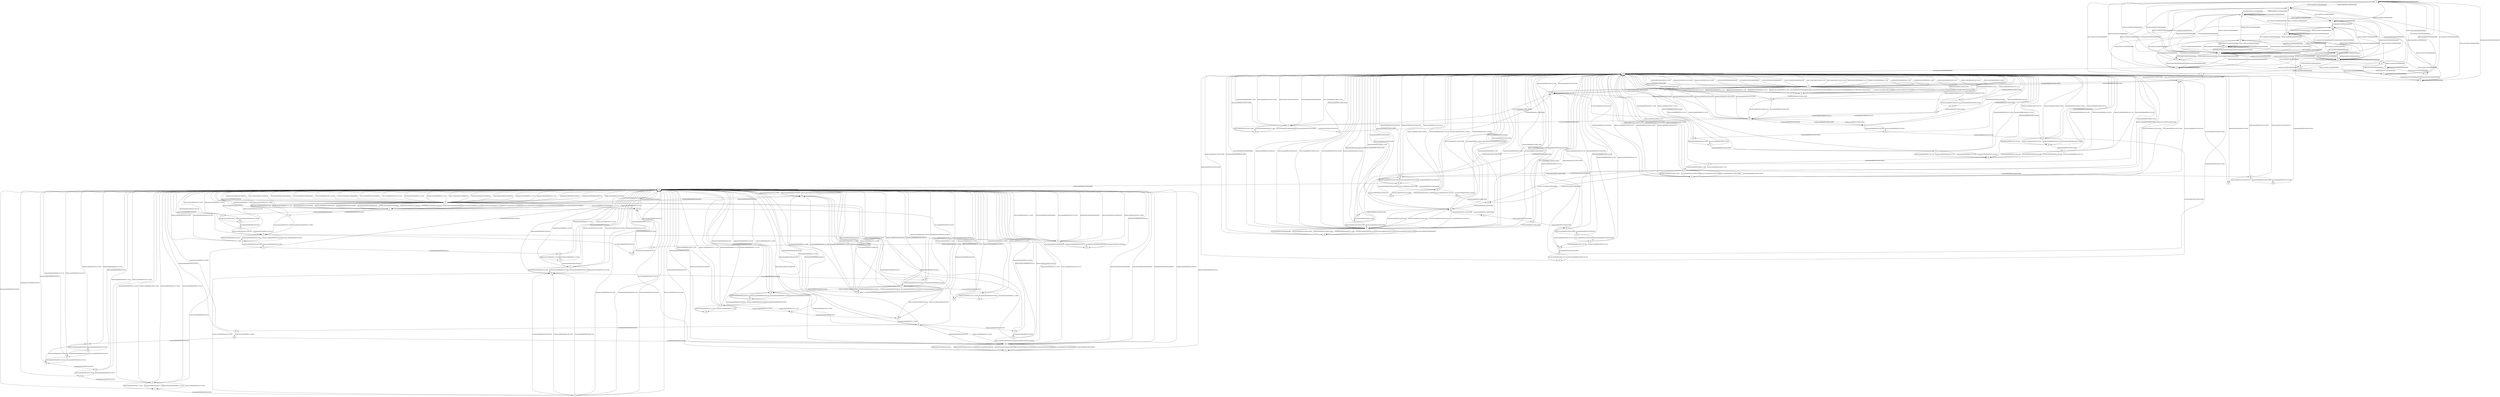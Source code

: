 
digraph fsm_graph {
	s0 -> s0  [label = "bx1x00xxx/b1000010000000000000"];
	s0 -> s0  [label = "b00xx0xxx/b1000010000000000000"];
	s0 -> s1  [label = "bx0xx1xxx/b1000110000000000000"];
	s0 -> s1  [label = "bx1x01xxx/b1000110000000000000"];
	s0 -> s2  [label = "b01x10xxx/b1010010000000000000"];
	s0 -> s5  [label = "b11x10xxx/b1110010000000000000"];
	s0 -> s3  [label = "bx1x11xxx/b1010110000000000000"];
	s0 -> s4  [label = "b10xx0xxx/b1100010000000000000"];
	s1 -> s6  [label = "bx0xxxxxx/b0001010000000000000"];
	s1 -> s6  [label = "bx1x0xxxx/b0001010000000000000"];
	s1 -> s7  [label = "bx1x1xxxx/b0011010000000000000"];
	s2 -> s2  [label = "b0xxx0xxx/b0010010000000000000"];
	s2 -> s3  [label = "bxxxx1xxx/b0010110000000000000"];
	s2 -> s5  [label = "b1xxx0xxx/b0110010000000000000"];
	s3 -> s7  [label = "bxxxxxxxx/b0011010000000000000"];
	s4 -> s12  [label = "bxx0xxxxx/b1000010000000000000"];
	s4 -> s13  [label = "bxx1xxxxx/b1010010000000000000"];
	s5 -> s13  [label = "bxxxxxxxx/b1010010000000000000"];
	s6 -> s6  [label = "bx0xx1xxx/b0001010000000000000"];
	s6 -> s6  [label = "bx1x01xxx/b0001010000000000000"];
	s6 -> s7  [label = "bx1x11xxx/b0011010000000000000"];
	s6 -> s8  [label = "b00xx0xxx/b0000000000000000000"];
	s6 -> s8  [label = "bx1x00xxx/b0000000000000000000"];
	s6 -> s11  [label = "b11x10xxx/b0110000000000000010"];
	s6 -> s15  [label = "b10xx0xxx/b0100000000000000000"];
	s6 -> s9  [label = "b01x10xxx/b0010000000000000000"];
	s7 -> s7  [label = "bxxxx1xxx/b0011010000000000000"];
	s7 -> s9  [label = "b0xxx0xxx/b0010000000000000000"];
	s7 -> s11  [label = "b1xxx0xxx/b0110000000000000000"];
	s8 -> s8  [label = "b00xx00xx/b0000000000000000000"];
	s8 -> s8  [label = "b00xxx1x0/b0000000000000000000"];
	s8 -> s8  [label = "bx1x000xx/b0000000000000000000"];
	s8 -> s8  [label = "bx1x0x1x0/b0000000000000000000"];
	s8 -> s0  [label = "b00xx01x1/b0000010000000000000"];
	s8 -> s0  [label = "bx1x001x1/b0000010000000000000"];
	s8 -> s1  [label = "bx0xx11x1/b0000110000000000000"];
	s8 -> s1  [label = "bx1x011x1/b0000110000000000000"];
	s8 -> s4  [label = "b10xx01x1/b0100010000000000000"];
	s8 -> s9  [label = "b01x100xx/b0010000000000000000"];
	s8 -> s9  [label = "b01x1x1xx/b0010000000000000000"];
	s8 -> s10  [label = "b01x110xx/b0010100000000000000"];
	s8 -> s11  [label = "b11x1xxxx/b0110000000000000000"];
	s8 -> s14  [label = "b100x10xx/b0000100000000000000"];
	s8 -> s14  [label = "bx1x010xx/b0000100000000000000"];
	s8 -> s14  [label = "b101x101x/b0000100000000000000"];
	s8 -> s14  [label = "b00xx10xx/b0000100000000000000"];
	s8 -> s15  [label = "b10xx00xx/b0100000000000000000"];
	s8 -> s15  [label = "b10xxx1x0/b0100000000000000000"];
	s8 -> s15  [label = "b101x100x/b0100000000000000000"];
	s9 -> s9  [label = "b0xxx00xx/b0010000000000000000"];
	s9 -> s9  [label = "b0xxxx1x0/b0010000000000000000"];
	s9 -> s2  [label = "b0xxx01x1/b0010010000000000000"];
	s9 -> s10  [label = "b0xxx10xx/b0010100000000000000"];
	s9 -> s3  [label = "b0xxx11x1/b0010110000000000000"];
	s9 -> s11  [label = "b1xxxx0xx/b0110000000000000000"];
	s9 -> s11  [label = "b1xxxx1x0/b0110000000000000000"];
	s9 -> s5  [label = "b1xxxx1x1/b0110010000000000000"];
	s10 -> s16  [label = "bxxxxxx0x/b0011000000000000000"];
	s10 -> s7  [label = "bxxxxxx1x/b0011010000000000000"];
	s11 -> s13  [label = "bxxxxx1x1/b1010010000000000000"];
	s11 -> s17  [label = "bxxxxx0xx/b0010000000000000000"];
	s11 -> s17  [label = "bxxxxx1x0/b0010000000000000000"];
	s12 -> s12  [label = "b1x0xxxxx/b1000010000000000000"];
	s12 -> s13  [label = "b1x1xxxxx/b1010010000000000000"];
	s12 -> s1  [label = "b0xxx1xxx/b0000110000000000000"];
	s12 -> s0  [label = "b0xxx0xxx/b0000010000000000000"];
	s13 -> s13  [label = "b1xxxxxxx/b1010010000000000000"];
	s13 -> s0  [label = "b0xxx0xxx/b1000010000000000000"];
	s13 -> s1  [label = "b0xxx1xxx/b1000110000000000000"];
	s14 -> s6  [label = "bxxx0xx1x/b1001010000000000000"];
	s14 -> s18  [label = "bxxx0xx0x/b1001000000000000000"];
	s14 -> s18  [label = "bx0x1xxxx/b1001000000000000000"];
	s14 -> s16  [label = "bx1x1xxxx/b1011000000000000000"];
	s15 -> s19  [label = "bxx0xx0xx/b1000000000000000000"];
	s15 -> s19  [label = "bxx0xx1x0/b1000000000000000000"];
	s15 -> s12  [label = "bxx0xx1x1/b1000010000000000000"];
	s15 -> s17  [label = "bxx1xxxxx/b1010000000000000000"];
	s16 -> s16  [label = "bxxxx1x0x/b0011000000000000000"];
	s16 -> s7  [label = "bxxxx1x1x/b0011010000000000000"];
	s16 -> s11  [label = "b1xxx0xxx/b0110000000000000000"];
	s16 -> s9  [label = "b0xxx0xxx/b0010000000000000000"];
	s17 -> s17  [label = "b1xxxx0xx/b1010000000000000000"];
	s17 -> s17  [label = "b1xxxx1x0/b1010000000000000000"];
	s17 -> s8  [label = "b0xxx00xx/b1000000000000000000"];
	s17 -> s8  [label = "b0xxxx1x0/b1000000000000000000"];
	s17 -> s0  [label = "b0xxx01x1/b0000010000000000000"];
	s17 -> s1  [label = "b0xxx11x1/b0000110000000000000"];
	s17 -> s13  [label = "b1xxxx1x1/b1010010000000000000"];
	s17 -> s14  [label = "b0xxx10xx/b0000100000000000000"];
	s18 -> s6  [label = "bxxxx1x1x/b0001010000000000000"];
	s18 -> s8  [label = "b00xx0xxx/b0000000000000000000"];
	s18 -> s8  [label = "bx1x00xxx/b0000000000000000000"];
	s18 -> s9  [label = "b01x10xxx/b0010000000000000000"];
	s18 -> s11  [label = "b11x10xxx/b0110000000000000000"];
	s18 -> s15  [label = "b10xx0xxx/b0100000000000000000"];
	s18 -> s16  [label = "bx1x11x0x/b0011000000000000000"];
	s18 -> s18  [label = "bx0xx1x0x/b0001000000000000000"];
	s18 -> s18  [label = "bx1x01x0x/b0001000000000000000"];
	s19 -> s20  [label = "b1x0xx0xx/b1000000000000000000"];
	s19 -> s19  [label = "b1x0xx1x0/b1000000000000000000"];
	s19 -> s8  [label = "b0xxx00xx/b0000000000000000000"];
	s19 -> s8  [label = "b0xxxx1x0/b0000000000000000000"];
	s19 -> s0  [label = "b0xxx01x1/b0000010000000000000"];
	s19 -> s14  [label = "b0xxx10xx/b0000100000000000000"];
	s19 -> s1  [label = "b0xxx11x1/b0000110000000000000"];
	s19 -> s12  [label = "b1x0xx1x1/b1000010000000000000"];
	s19 -> s17  [label = "b1x1xxxxx/b1010000000000000000"];
	s20 -> s20  [label = "b0x11xxxx/b1100011010010010111"];
	s20 -> s20  [label = "b0x01xxxx/b1000000011000100000"];
	s20 -> s21  [label = "b1x11xxxx/b0100011010010010111"];
	s20 -> s20  [label = "b1x01xxxx/b1000000011000100000"];
	s20 -> s20  [label = "bxx00xxxx/b1000000010000110000"];
	s20 -> s20  [label = "bxx10xxxx/b1000000000000000000"];
	s21 -> s20  [label = "b00xxxxxx/b0000001010001010000"];
	s21 -> s20  [label = "b01xx1xxx/b0010100010001110000"];
	s21 -> s20  [label = "b01xx0xxx/b0000001010001010000"];
	s21 -> s22  [label = "b1xxx0xxx/b0000001010001010000"];
	s21 -> s22  [label = "b10xx1xxx/b0000001010001010000"];
	s21 -> s67  [label = "b11xx1xxx/b0010100010001110000"];
	s22 -> s20  [label = "b0x10x010/b1000010000000000000"];
	s22 -> s20  [label = "b0x10x000/b1000010000000000001"];
	s22 -> s20  [label = "b0x10x100/b1000010000000000101"];
	s22 -> s20  [label = "b0x10x110/b1000010000000000100"];
	s22 -> s20  [label = "b0x11x1x0/b1000011000011011101"];
	s22 -> s20  [label = "b0x11x0x0/b1000011000011011001"];
	s22 -> s20  [label = "b0x00x100/b1000000000001111101"];
	s22 -> s20  [label = "b0x00x110/b1000000000001111100"];
	s22 -> s20  [label = "b0x00x000/b1000000000001111001"];
	s22 -> s20  [label = "b0x00x010/b1000000000001111000"];
	s22 -> s20  [label = "b0x01x100/b1000010001001101101"];
	s22 -> s20  [label = "b0x01x110/b1000010001001101100"];
	s22 -> s20  [label = "b0x01x010/b1000010001001101000"];
	s22 -> s20  [label = "b0x01x000/b1000010001001101001"];
	s22 -> s20  [label = "b0xxxxx01/b1000001100111010001"];
	s22 -> s20  [label = "b0xxxxx11/b1000001100111010000"];
	s22 -> s23  [label = "b1xxxxx11/b1000001100111010000"];
	s22 -> s23  [label = "b1xxxxx01/b1000001100111010001"];
	s22 -> s23  [label = "b1x01x100/b1000010001001101101"];
	s22 -> s23  [label = "b1x01x110/b1000010001001101100"];
	s22 -> s23  [label = "b1x01x000/b1000010001001101001"];
	s22 -> s23  [label = "b1x01x010/b1000010001001101000"];
	s22 -> s26  [label = "b1x11x1x0/b1000011000011011101"];
	s22 -> s26  [label = "b1x11x0x0/b1000011000011011001"];
	s22 -> s23  [label = "b1x00x100/b1000000000001111101"];
	s22 -> s23  [label = "b1x00x110/b1000000000001111100"];
	s22 -> s23  [label = "b1x00x000/b1000000000001111001"];
	s22 -> s23  [label = "b1x00x010/b1000000000001111000"];
	s22 -> s23  [label = "b1x10x000/b1000010000000000001"];
	s22 -> s23  [label = "b1x10x010/b1000010000000000000"];
	s22 -> s23  [label = "b1x10x110/b1000010000000000100"];
	s22 -> s23  [label = "b1x10x100/b1000010000000000101"];
	s23 -> s20  [label = "b0xxxxxxx/b0000001010001010000"];
	s23 -> s24  [label = "b1xxxxxxx/b0000001010001010000"];
	s24 -> s25  [label = "b1xxxx0xx/b0000001010000110001"];
	s24 -> s25  [label = "b1xxxx1xx/b0000001010000110101"];
	s24 -> s20  [label = "b0xxxx0xx/b0000001010000110001"];
	s24 -> s20  [label = "b0xxxx1xx/b0000001010000110101"];
	s25 -> s26  [label = "b11xxx01x/b0000001010001010000"];
	s25 -> s20  [label = "b01xxx01x/b0000001010001010000"];
	s25 -> s31  [label = "b11xx111x/b0000001010001010000"];
	s25 -> s34  [label = "b11xx011x/b0000001010001010000"];
	s25 -> s20  [label = "b01xxx11x/b0000001010001010000"];
	s25 -> s34  [label = "b10xxxx1x/b0000001010001010000"];
	s25 -> s20  [label = "b00xxxx1x/b0000001010001010000"];
	s25 -> s20  [label = "b0xxxxx0x/b0000001010001010000"];
	s25 -> s34  [label = "b1xxxxx0x/b0000001010001010000"];
	s26 -> s20  [label = "b0xxxxxxx/b0000001000011011001"];
	s26 -> s26  [label = "b1xxxxxxx/b0000001000011011001"];
	s26 -> s20  [label = "b0xxxxxxx/b0000001010001010000"];
	s26 -> s27  [label = "b1xxxxxxx/b0000001010001010000"];
	s27 -> s20  [label = "b0xxxx0xx/b0000001000011011010"];
	s27 -> s20  [label = "b0xxxx1xx/b0000001000011011110"];
	s27 -> s28  [label = "b1xxxx1xx/b0000001000011011110"];
	s27 -> s28  [label = "b1xxxx0xx/b0000001000011011010"];
	s28 -> s30  [label = "b1xxxxxxx/b0000001010001010000"];
	s28 -> s20  [label = "b0xxxxxxx/b0000001010001010000"];
	s30 -> s25  [label = "b1xxxx0xx/b0001000000101011001"];
	s30 -> s25  [label = "b1xxxx1xx/b0001000000101011101"];
	s30 -> s20  [label = "b0xxxx1xx/b0001000000101011101"];
	s30 -> s20  [label = "b0xxxx0xx/b0001000000101011001"];
	s31 -> s32  [label = "b1xxxx1xx/b0100001010010010101"];
	s31 -> s26  [label = "b1x11x0xx/b0000011000011011001"];
	s31 -> s33  [label = "b1x01x0xx/b0000010001001101000"];
	s31 -> s33  [label = "b1x00x0xx/b0000000000001111000"];
	s31 -> s33  [label = "b1x10x0xx/b0000010000000000000"];
	s31 -> s20  [label = "b0xxxx1xx/b0100001010010010101"];
	s31 -> s20  [label = "b0x10x0xx/b0000010000000000000"];
	s31 -> s20  [label = "b0x11x0xx/b0000011000011011001"];
	s31 -> s20  [label = "b0x00x0xx/b0000000000001111000"];
	s31 -> s20  [label = "b0x01x0xx/b0000010001001101000"];
	s32 -> s20  [label = "b0xxxxxxx/b0000001110001010000"];
	s32 -> s26  [label = "b1xxxxxxx/b0000001110001010000"];
	s33 -> s31  [label = "b1xxxxxxx/b0000001010001010000"];
	s33 -> s20  [label = "b0xxxxxxx/b0000001010001010000"];
	s34 -> s35  [label = "b1xxxx0xx/b0000000000110010000"];
	s34 -> s35  [label = "b1xxxx1xx/b0000000000110010100"];
	s34 -> s20  [label = "b0xxxx0xx/b0000000000110010000"];
	s34 -> s20  [label = "b0xxxx1xx/b0000000000110010100"];
	s35 -> s36  [label = "b1xxxx0xx/b0000001010001010000"];
	s35 -> s55  [label = "b1xxxx1xx/b0000001010001010000"];
	s35 -> s20  [label = "b0xxxxxxx/b0000001010001010000"];
	s36 -> s20  [label = "b0xxxx0xx/b0000001000011110001"];
	s36 -> s20  [label = "b0xxxx1xx/b0000001000011110101"];
	s36 -> s37  [label = "b1xxxx1xx/b0000001000011110101"];
	s36 -> s37  [label = "b1xxxx0xx/b0000001000011110001"];
	s37 -> s38  [label = "b1xxxxxxx/b0000001010001010000"];
	s37 -> s20  [label = "b0xxxxxxx/b0000001010001010000"];
	s38 -> s20  [label = "b0xxxx11x/b0000000000110111101"];
	s38 -> s20  [label = "b0xxxx10x/b0000000000110111100"];
	s38 -> s20  [label = "b0xxxx00x/b0000000000110111000"];
	s38 -> s20  [label = "b0xxxx01x/b0000000000110111001"];
	s38 -> s39  [label = "b1xxxx00x/b0000000000110111000"];
	s38 -> s39  [label = "b1xxxx01x/b0000000000110111001"];
	s38 -> s39  [label = "b1xxxx10x/b0000000000110111100"];
	s38 -> s39  [label = "b1xxxx11x/b0000000000110111101"];
	s39 -> s40  [label = "b1xxxxxxx/b0000001010001010000"];
	s39 -> s20  [label = "b0xxxxxxx/b0000001010001010000"];
	s40 -> s41  [label = "b1xxxx1xx/b0000001000001111101"];
	s40 -> s41  [label = "b1xxxx0xx/b0000001000001111001"];
	s40 -> s20  [label = "b0xxxx0xx/b0000001000001111001"];
	s40 -> s20  [label = "b0xxxx1xx/b0000001000001111101"];
	s41 -> s20  [label = "b00xx1x0x/b1000001010001010000"];
	s41 -> s20  [label = "b01xx1x0x/b0000001010001010000"];
	s41 -> s20  [label = "b0xxx0x0x/b0000001010001010000"];
	s41 -> s20  [label = "b0xxx0x1x/b0000001010001010000"];
	s41 -> s20  [label = "b0xxx1x1x/b1000001010001010000"];
	s41 -> s42  [label = "b10xx0xxx/b0000001010001010000"];
	s41 -> s43  [label = "b10xx1xx1/b1000001010001010000"];
	s41 -> s60  [label = "b10xx1xx0/b1000001010001010000"];
	s41 -> s43  [label = "b11xx1x11/b1000001010001010000"];
	s41 -> s42  [label = "b11xx0x11/b0000001010001010000"];
	s41 -> s60  [label = "b11xx1x10/b1000001010001010000"];
	s41 -> s42  [label = "b11xx0x10/b0000001010001010000"];
	s41 -> s65  [label = "b11xx1x00/b0000001010001010000"];
	s41 -> s42  [label = "b11xx1x01/b0000001010001010000"];
	s41 -> s42  [label = "b11xx0x0x/b0000001010001010000"];
	s42 -> s21  [label = "b1xxxx0x1/b0000001010010010001"];
	s42 -> s21  [label = "b1xxxx0x0/b0000001010010110001"];
	s42 -> s21  [label = "b1xxxx1xx/b0000001010010010101"];
	s42 -> s20  [label = "b0xxxx0x1/b0000001010010010001"];
	s42 -> s20  [label = "b0xxxx1x1/b0000001010010010101"];
	s42 -> s20  [label = "b0xxxx0x0/b0000001010010110001"];
	s42 -> s20  [label = "b0xxxx1x0/b0000001010010010101"];
	s43 -> s44  [label = "b1xxxxxxx/b0000001010010010001"];
	s43 -> s20  [label = "b0xxxxxxx/b0000001010010010001"];
	s44 -> s20  [label = "b00xx1xxx/b0000101010001010000"];
	s44 -> s20  [label = "b01xx1xxx/b0000001110001010000"];
	s44 -> s45  [label = "b11xx1xxx/b0000001110001010000"];
	s44 -> s58  [label = "b10xx1xxx/b0000101010001010000"];
	s44 -> s45  [label = "b11xx0xxx/b0000001110001010000"];
	s44 -> s20  [label = "b01xx0xxx/b0000001110001010000"];
	s44 -> s20  [label = "b00xx0xxx/b0000001010001010000"];
	s44 -> s47  [label = "b10xx0xxx/b0000001010001010000"];
	s45 -> s20  [label = "b0xxxxxxx/b0000001010000110001"];
	s45 -> s46  [label = "b1xxxxxxx/b0000001010000110001"];
	s46 -> s47  [label = "b1xxx0xxx/b0000001010001010000"];
	s46 -> s20  [label = "b0xxx0xxx/b0000001010001010000"];
	s46 -> s20  [label = "b0xxx1xxx/b0000001010001010000"];
	s46 -> s49  [label = "b1xxx1xxx/b0000001010001010000"];
	s47 -> s20  [label = "b0x00x00x/b0000000000001111000"];
	s47 -> s20  [label = "b0x00x01x/b0000000000001111001"];
	s47 -> s20  [label = "b0x10x01x/b0000010000000000001"];
	s47 -> s20  [label = "b0x10x00x/b0000010000000000000"];
	s47 -> s20  [label = "b0xx0x1xx/b0000001010010010101"];
	s47 -> s20  [label = "b0xx1x1xx/b0000001010010010101"];
	s47 -> s20  [label = "b0x11x0xx/b0000011000011011001"];
	s47 -> s20  [label = "b0x01x00x/b0000010001001101000"];
	s47 -> s20  [label = "b0x01x01x/b0000010001001101001"];
	s47 -> s44  [label = "b1x0xx1xx/b0000001010010010101"];
	s47 -> s48  [label = "b1x00x00x/b0000000000001111000"];
	s47 -> s48  [label = "b1x00x01x/b0000000000001111001"];
	s47 -> s48  [label = "b1x01x01x/b0000010001001101001"];
	s47 -> s48  [label = "b1x01x00x/b0000010001001101000"];
	s47 -> s44  [label = "b1x10x1xx/b0000001010010010101"];
	s47 -> s48  [label = "b1x10x01x/b0000010000000000001"];
	s47 -> s48  [label = "b1x10x00x/b0000010000000000000"];
	s47 -> s44  [label = "b1x11x1xx/b0000001010010010101"];
	s47 -> s26  [label = "b1x11x0xx/b0000011000011011001"];
	s48 -> s47  [label = "b1xxxx0xx/b0001001010001010000"];
	s48 -> s47  [label = "b1xxxx1xx/b0000001010001010000"];
	s48 -> s20  [label = "b0xxxx1xx/b0000001010001010000"];
	s48 -> s20  [label = "b0xxxx0xx/b0001001010001010000"];
	s49 -> s20  [label = "b0xxxx0xx/b0000001010100010001"];
	s49 -> s20  [label = "b0xxxx1xx/b0000001000011011101"];
	s49 -> s50  [label = "b1xxxx0xx/b0000001010100010001"];
	s49 -> s52  [label = "b1xxxx1xx/b0000001000011011101"];
	s50 -> s20  [label = "b0xxxxxxx/b0000001010001010010"];
	s50 -> s49  [label = "b1xxx01xx/b0000001010001010000"];
	s50 -> s51  [label = "b1xxx00xx/b0000001010001010000"];
	s50 -> s51  [label = "b1xxx1xxx/b0000001010001010000"];
	s51 -> s52  [label = "b1xxxx0xx/b0000001000011011001"];
	s51 -> s52  [label = "b1xxxx1xx/b0000001000011011101"];
	s51 -> s20  [label = "b0xxxx0xx/b0000001000011011001"];
	s51 -> s20  [label = "b0xxxx1xx/b0000001000011011101"];
	s52 -> s53  [label = "b1xxxxxxx/b0001001010001010000"];
	s52 -> s20  [label = "b0xxxxxxx/b0001001010001010000"];
	s53 -> s54  [label = "b1xxxx0xx/b0000001000011011000"];
	s53 -> s54  [label = "b1xxxx1xx/b0000001000011011100"];
	s53 -> s20  [label = "b0xxxx0xx/b0000001000011011000"];
	s53 -> s20  [label = "b0xxxx1xx/b0000001000011011100"];
	s54 -> s20  [label = "b0xxxxxxx/b0001001010001010000"];
	s54 -> s55  [label = "b1xxxxxxx/b0001001010001010000"];
	s55 -> s20  [label = "b0xxxx10x/b0000001000011010101"];
	s55 -> s20  [label = "b0xxxx11x/b0000001000011010100"];
	s55 -> s20  [label = "b0xxxx01x/b0000001000011010000"];
	s55 -> s20  [label = "b0xxxx00x/b0000001000011010001"];
	s55 -> s56  [label = "b1xxxx01x/b0000001000011010000"];
	s55 -> s56  [label = "b1xxxx00x/b0000001000011010001"];
	s55 -> s56  [label = "b1xxxx11x/b0000001000011010100"];
	s55 -> s56  [label = "b1xxxx10x/b0000001000011010101"];
	s56 -> s20  [label = "b0xxxxxxx/b0000001010001010000"];
	s56 -> s57  [label = "b1xxxxxxx/b0000001010001010000"];
	s57 -> s20  [label = "b0xxxx00x/b0000000000110011000"];
	s57 -> s20  [label = "b0xxxx01x/b0000000000110011001"];
	s57 -> s20  [label = "b0xxxx11x/b0000000000110011101"];
	s57 -> s20  [label = "b0xxxx10x/b0000000000110011100"];
	s57 -> s39  [label = "b1xxxx11x/b0000000000110011101"];
	s57 -> s39  [label = "b1xxxx10x/b0000000000110011100"];
	s57 -> s39  [label = "b1xxxx00x/b0000000000110011000"];
	s57 -> s39  [label = "b1xxxx01x/b0000000000110011001"];
	s58 -> s20  [label = "b0xxxxxxx/b0000001000001111001"];
	s58 -> s59  [label = "b1xxxxxxx/b0000001000001111001"];
	s59 -> s20  [label = "b0xxxx0xx/b0001001010001010000"];
	s59 -> s20  [label = "b0xxxx1xx/b0100001010001010000"];
	s59 -> s22  [label = "b1xxx01xx/b0100001010001010000"];
	s59 -> s22  [label = "b1xxx00xx/b0001001010001010000"];
	s59 -> s47  [label = "b1xxx11xx/b0100001010001010000"];
	s59 -> s47  [label = "b1xxx10xx/b0001001010001010000"];
	s60 -> s44  [label = "b1xxxx1xx/b0000001010010010101"];
	s60 -> s61  [label = "b1xxxx00x/b0000001010100010001"];
	s60 -> s61  [label = "b1xxxx01x/b0000001010100010000"];
	s60 -> s20  [label = "b0xxxx00x/b0000001010100010001"];
	s60 -> s20  [label = "b0xxxx01x/b0000001010100010000"];
	s60 -> s20  [label = "b0xxxx1xx/b0000001010010010101"];
	s61 -> s62  [label = "b1xxxx00x/b0000001010001010000"];
	s61 -> s68  [label = "b1xxxx01x/b0000001010001010000"];
	s61 -> s60  [label = "b1xxxx10x/b0000001010001010000"];
	s61 -> s62  [label = "b1xxxx11x/b0000001010001010000"];
	s61 -> s20  [label = "b0xxxxxxx/b0000001010001010000"];
	s62 -> s20  [label = "b0xxxx11x/b0000001000111010101"];
	s62 -> s20  [label = "b0xxxx10x/b0000001000111010100"];
	s62 -> s20  [label = "b0xxxx01x/b0000001000111010001"];
	s62 -> s20  [label = "b0xxxx00x/b0000001000111010000"];
	s62 -> s63  [label = "b1xxxx10x/b0000001000111010100"];
	s62 -> s63  [label = "b1xxxx11x/b0000001000111010101"];
	s62 -> s64  [label = "b1xxxx01x/b0000001000111010001"];
	s62 -> s64  [label = "b1xxxx00x/b0000001000111010000"];
	s63 -> s43  [label = "b1xxxxxxx/b0000001010001010000"];
	s63 -> s20  [label = "b0xxxxxxx/b0000001010001010000"];
	s64 -> s20  [label = "b0xxxxxxx/b0000001010001010000"];
	s64 -> s60  [label = "b1xxxxxxx/b0000001010001010000"];
	s65 -> s66  [label = "b1xxxx0xx/b0000001010010110001"];
	s65 -> s20  [label = "b0xxxx0xx/b0000001010010110001"];
	s65 -> s20  [label = "b0xxxx1xx/b0010101010010010101"];
	s65 -> s67  [label = "b1xxxx1xx/b0010101010010010101"];
	s66 -> s65  [label = "b1xxxxxxx/b0000001010001010000"];
	s66 -> s20  [label = "b0xxxxxxx/b0000001010001010000"];
	s67 -> s20  [label = "bxxxxxxxx/b1000001000011010000"];
	s68 -> s68  [label = "b0x01xxxx/b1000000001000000001"];
	s68 -> s68  [label = "b0x00xxxx/b1000000000100000001"];
	s68 -> s68  [label = "b0x10xxxx/b1000000000000000000"];
	s68 -> s68  [label = "b0x11xxxx/b1001001100111110001"];
	s68 -> s68  [label = "b1x01xxxx/b1000000001000000001"];
	s68 -> s68  [label = "b1x00xxxx/b1000000000100000001"];
	s68 -> s69  [label = "b1x11xxxx/b1001001100111110001"];
	s68 -> s68  [label = "b1x10xxxx/b1000000000000000000"];
	s69 -> s70  [label = "b1xxx0xxx/b0000000000100100101"];
	s69 -> s85  [label = "b11xx1xxx/b1000010010100000101"];
	s69 -> s70  [label = "b10xx1xxx/b0000000000100100101"];
	s69 -> s68  [label = "b00xxxxxx/b0000000000100100101"];
	s69 -> s68  [label = "b01xx1xxx/b1000010010100000101"];
	s69 -> s68  [label = "b01xx0xxx/b0000000000100100101"];
	s70 -> s68  [label = "b0x00x000/b1000000000110000100"];
	s70 -> s68  [label = "b0x00x010/b1000000000100000100"];
	s70 -> s68  [label = "b0x00x110/b1000000100100000100"];
	s70 -> s68  [label = "b0x00x100/b1000000100110000100"];
	s70 -> s68  [label = "b0x01x100/b1000001101010000100"];
	s70 -> s68  [label = "b0x01x110/b1000001101000000100"];
	s70 -> s68  [label = "b0x01x010/b1000001001000000100"];
	s70 -> s68  [label = "b0x01x000/b1000001001010000100"];
	s70 -> s68  [label = "b0x0xxx01/b0100000000111111100"];
	s70 -> s68  [label = "b0x0xxx11/b0100000000101111100"];
	s70 -> s68  [label = "b0x10x000/b0000001000010000000"];
	s70 -> s68  [label = "b0x10x010/b0000001000000000000"];
	s70 -> s68  [label = "b0x11x0x0/b0000001000110110100"];
	s70 -> s68  [label = "b0x10x110/b0000001100000000000"];
	s70 -> s68  [label = "b0x10x100/b0000001100010000000"];
	s70 -> s68  [label = "b0x11x1x0/b0000001100110110100"];
	s70 -> s68  [label = "b0x1xxx01/b0100000000111111100"];
	s70 -> s68  [label = "b0x1xxx11/b0100000000101111100"];
	s70 -> s71  [label = "b1xx1xx01/b0100000000111111100"];
	s70 -> s71  [label = "b1xx1xx11/b0100000000101111100"];
	s70 -> s102  [label = "b1x11x0x0/b0000001000110110100"];
	s70 -> s102  [label = "b1x11x1x0/b0000001100110110100"];
	s70 -> s71  [label = "b1x01x110/b1000001101000000100"];
	s70 -> s71  [label = "b1x01x100/b1000001101010000100"];
	s70 -> s71  [label = "b1x01x010/b1000001001000000100"];
	s70 -> s71  [label = "b1x01x000/b1000001001010000100"];
	s70 -> s71  [label = "b1xx0xx11/b0100000000101111100"];
	s70 -> s71  [label = "b1xx0xx01/b0100000000111111100"];
	s70 -> s71  [label = "b1x10x100/b0000001100010000000"];
	s70 -> s71  [label = "b1x10x110/b0000001100000000000"];
	s70 -> s71  [label = "b1x10x000/b0000001000010000000"];
	s70 -> s71  [label = "b1x10x010/b0000001000000000000"];
	s70 -> s71  [label = "b1x00x110/b1000000100100000100"];
	s70 -> s71  [label = "b1x00x100/b1000000100110000100"];
	s70 -> s71  [label = "b1x00x000/b1000000000110000100"];
	s70 -> s71  [label = "b1x00x010/b1000000000100000100"];
	s71 -> s68  [label = "b0xxxxxxx/b0000000000100100101"];
	s71 -> s72  [label = "b1xxxxxxx/b0000000000100100101"];
	s72 -> s68  [label = "b0xxxx0xx/b1000000000111100001"];
	s72 -> s68  [label = "b0xxxx1xx/b1000000100111100001"];
	s72 -> s73  [label = "b1xxxx1xx/b1000000100111100001"];
	s72 -> s73  [label = "b1xxxx0xx/b1000000000111100001"];
	s73 -> s68  [label = "b0xxxxxxx/b0000000000100100101"];
	s73 -> s74  [label = "b10xxx11x/b0000000000100100101"];
	s73 -> s74  [label = "b11xx011x/b0000000000100100101"];
	s73 -> s112  [label = "b11xx111x/b0000000000100100111"];
	s73 -> s114  [label = "b11xxx01x/b0000000000100100101"];
	s73 -> s74  [label = "b10xxx01x/b0000000000100100101"];
	s73 -> s74  [label = "b1xxxxx0x/b0000000000100100101"];
	s74 -> s68  [label = "b0xxxx1xx/b0000000100101011000"];
	s74 -> s68  [label = "b0xxxx0xx/b0000000000101011000"];
	s74 -> s75  [label = "b1xxxx0xx/b0000000000101011000"];
	s74 -> s75  [label = "b1xxxx1xx/b0000000100101011000"];
	s75 -> s76  [label = "b1xxxx1xx/b0000000000100100101"];
	s75 -> s109  [label = "b1xxxx0xx/b0000000000100100101"];
	s75 -> s68  [label = "b0xxxxxxx/b0000000000100100101"];
	s76 -> s68  [label = "b0xxxx11x/b0000000100101110100"];
	s76 -> s68  [label = "b0xxxx10x/b0000000100111110100"];
	s76 -> s68  [label = "b0xxxx01x/b0000000000101110100"];
	s76 -> s68  [label = "b0xxxx00x/b0000000000111110100"];
	s76 -> s77  [label = "b1xxxx11x/b0000000100101110100"];
	s76 -> s77  [label = "b1xxxx10x/b0000000100111110100"];
	s76 -> s77  [label = "b1xxxx01x/b0000000000101110100"];
	s76 -> s77  [label = "b1xxxx00x/b0000000000111110100"];
	s77 -> s78  [label = "b1xxxxxxx/b0000000000100100101"];
	s77 -> s68  [label = "b0xxxxxxx/b0000000000100100101"];
	s78 -> s68  [label = "b0xxxx01x/b0000000000110011000"];
	s78 -> s68  [label = "b0xxxx00x/b0000000000100011000"];
	s78 -> s68  [label = "b0xxxx10x/b0000000100100011000"];
	s78 -> s68  [label = "b0xxxx11x/b0000000100110011000"];
	s78 -> s79  [label = "b1xxxx11x/b0000000100110011000"];
	s78 -> s79  [label = "b1xxxx10x/b0000000100100011000"];
	s78 -> s79  [label = "b1xxxx01x/b0000000000110011000"];
	s78 -> s79  [label = "b1xxxx00x/b0000000000100011000"];
	s79 -> s80  [label = "b1xxxxxxx/b0000000000100100101"];
	s79 -> s68  [label = "b0xxxxxxx/b0000000000100100101"];
	s80 -> s81  [label = "b1xxxx0xx/b1000000000110100100"];
	s80 -> s81  [label = "b1xxxx1xx/b1000000100110100100"];
	s80 -> s68  [label = "b0xxxx0xx/b1000000000110100100"];
	s80 -> s68  [label = "b0xxxx1xx/b1000000100110100100"];
	s81 -> s68  [label = "b01xxxx0x/b0000000000100100101"];
	s81 -> s68  [label = "b00xx1x0x/b0000100000100100101"];
	s81 -> s68  [label = "b00xx0x0x/b0000000000100100101"];
	s81 -> s82  [label = "b11xxxx01/b0000000000100100101"];
	s81 -> s82  [label = "b11xx0x00/b0000000000100100101"];
	s81 -> s83  [label = "b11xx1x00/b0000000000100100101"];
	s81 -> s82  [label = "b10xx0x0x/b0000000000100100101"];
	s81 -> s86  [label = "b10xx1x00/b0000100000100100101"];
	s81 -> s90  [label = "b10xx1x01/b0000100000100100101"];
	s81 -> s68  [label = "b0xxx1x1x/b0000100000100100101"];
	s81 -> s68  [label = "b0xxx0x1x/b0000000000100100101"];
	s81 -> s82  [label = "b1xxx0x1x/b0000000000100100101"];
	s81 -> s86  [label = "b1xxx1x10/b0000100000100100101"];
	s81 -> s90  [label = "b1xxx1x11/b0000100000100100101"];
	s82 -> s68  [label = "b0xxxx0x1/b0000000000111110001"];
	s82 -> s68  [label = "b0xxxx1x1/b0000000100111110001"];
	s82 -> s68  [label = "b0xxxx0x0/b1000000000111110001"];
	s82 -> s68  [label = "b0xxxx1x0/b0000000100111110001"];
	s82 -> s69  [label = "b1xxxx0x1/b0000000000111110001"];
	s82 -> s69  [label = "b1xxxx1x1/b0000000100111110001"];
	s82 -> s69  [label = "b1xxxx0x0/b1000000000111110001"];
	s82 -> s69  [label = "b1xxxx1x0/b0000000100111110001"];
	s83 -> s84  [label = "b1xxxx0xx/b1000000000111110001"];
	s83 -> s68  [label = "b0xxxx0xx/b1000000000111110001"];
	s83 -> s85  [label = "b1xxxx1xx/b0000010110111110001"];
	s83 -> s68  [label = "b0xxxx1xx/b0000010110111110001"];
	s84 -> s83  [label = "b1xxxxxxx/b0000000000100100101"];
	s84 -> s68  [label = "b0xxxxxxx/b0000000000100100101"];
	s85 -> s68  [label = "bxxxxxxxx/b0000000000101110100"];
	s86 -> s87  [label = "b1xxxx01x/b0000000000100101001"];
	s86 -> s87  [label = "b1xxxx00x/b0000000000110101001"];
	s86 -> s91  [label = "b1xxxx1xx/b0000000100111110001"];
	s86 -> s68  [label = "b0xxxx01x/b0000000000100101001"];
	s86 -> s68  [label = "b0xxxx00x/b0000000000110101001"];
	s86 -> s68  [label = "b0xxxx1xx/b0000000100111110001"];
	s87 -> s68  [label = "b0xxxxxxx/b0000000000100100101"];
	s87 -> s88  [label = "b1xxxx00x/b0000000000100100101"];
	s87 -> s86  [label = "b1xxxx01x/b0000000000100100101"];
	s87 -> s88  [label = "b1xxxx11x/b0000000000100100101"];
	s87 -> s86  [label = "b1xxxx10x/b0000000000100100101"];
	s88 -> s89  [label = "b1xxxx10x/b0000000100101111100"];
	s88 -> s89  [label = "b1xxxx11x/b0000000100111111100"];
	s88 -> s108  [label = "b1xxxx00x/b0000000000101111100"];
	s88 -> s108  [label = "b1xxxx01x/b0000000000111111100"];
	s88 -> s68  [label = "b0xxxx10x/b0000000100101111100"];
	s88 -> s68  [label = "b0xxxx11x/b0000000100111111100"];
	s88 -> s68  [label = "b0xxxx00x/b0000000000101111100"];
	s88 -> s68  [label = "b0xxxx01x/b0000000000111111100"];
	s89 -> s68  [label = "b0xxxxxxx/b0000000000100100101"];
	s89 -> s90  [label = "b1xxxxxxx/b0000000000100100101"];
	s90 -> s91  [label = "b1xxxxxxx/b0000000000111110001"];
	s90 -> s68  [label = "b0xxxxxxx/b0000000000111110001"];
	s91 -> s92  [label = "b11xxxxxx/b0100000000100100101"];
	s91 -> s68  [label = "b01xxxxxx/b0100000000100100101"];
	s91 -> s68  [label = "b00xx0xxx/b0000000000100100101"];
	s91 -> s68  [label = "b00xx1xxx/b0000010000100100101"];
	s91 -> s100  [label = "b10xx0xxx/b0000000000100100101"];
	s91 -> s106  [label = "b10xx1xxx/b0000010000100100101"];
	s92 -> s93  [label = "b1xxxxxxx/b1000000000111100001"];
	s92 -> s68  [label = "b0xxxxxxx/b1000000000111100001"];
	s93 -> s68  [label = "b0xxxxxxx/b0000000000100100101"];
	s93 -> s94  [label = "b1xxx1xxx/b0000000000100100101"];
	s93 -> s100  [label = "b1xxx0xxx/b0000000000100100101"];
	s94 -> s95  [label = "b1xxxx1xx/b0000000100110110100"];
	s94 -> s98  [label = "b1xxxx0xx/b0000000000110101001"];
	s94 -> s68  [label = "b0xxxx1xx/b0000000100110110100"];
	s94 -> s68  [label = "b0xxxx0xx/b0000000000110101001"];
	s95 -> s68  [label = "b0xxxxxxx/b0010000000100100101"];
	s95 -> s96  [label = "b1xxxxxxx/b0010000000100100101"];
	s96 -> s68  [label = "b0xxxx0xx/b0000000000101110100"];
	s96 -> s68  [label = "b0xxxx1xx/b0000000100101110100"];
	s96 -> s97  [label = "b1xxxx0xx/b0000000000101110100"];
	s96 -> s97  [label = "b1xxxx1xx/b0000000100101110100"];
	s97 -> s68  [label = "b0xxxxxxx/b1010000000100100101"];
	s97 -> s76  [label = "b1xxxxxxx/b1010000000100100101"];
	s98 -> s99  [label = "b1xxxx0xx/b0000000000100100101"];
	s98 -> s99  [label = "b1xxx11xx/b0000000000100100101"];
	s98 -> s94  [label = "b1xxx01xx/b0000000000100100101"];
	s98 -> s68  [label = "b0xxxxxxx/b0000000000100100101"];
	s99 -> s95  [label = "b1xxxx1xx/b0000000100110110110"];
	s99 -> s95  [label = "b1xxxx0xx/b0000000000110110110"];
	s99 -> s68  [label = "b0xxxx0xx/b0000000000110110110"];
	s99 -> s68  [label = "b0xxxx1xx/b0000000100110110110"];
	s100 -> s68  [label = "b0xxxx1xx/b0000000100111110001"];
	s100 -> s68  [label = "b0x11x0xx/b0000001000110110110"];
	s100 -> s68  [label = "b0x10x00x/b0000001000000000000"];
	s100 -> s68  [label = "b0x10x01x/b0000001000010000000"];
	s100 -> s68  [label = "b0x00x00x/b1000000000100000100"];
	s100 -> s68  [label = "b0x00x01x/b1000000000110000100"];
	s100 -> s68  [label = "b0x01x01x/b1000001001010000100"];
	s100 -> s68  [label = "b0x01x00x/b1000001001000000100"];
	s100 -> s91  [label = "b1xxxx1xx/b0000000100111110001"];
	s100 -> s101  [label = "b1x00x00x/b1000000000100000100"];
	s100 -> s101  [label = "b1x00x01x/b1000000000110000100"];
	s100 -> s101  [label = "b1x01x01x/b1000001001010000100"];
	s100 -> s101  [label = "b1x01x00x/b1000001001000000100"];
	s100 -> s102  [label = "b1x11x0xx/b0000001000110110110"];
	s100 -> s101  [label = "b1x10x00x/b0000001000000000000"];
	s100 -> s101  [label = "b1x10x01x/b0000001000010000000"];
	s101 -> s100  [label = "b1xxxx0xx/b0010000000100100101"];
	s101 -> s100  [label = "b1xxxx1xx/b0000000000100100101"];
	s101 -> s68  [label = "b0xxxx0xx/b0010000000100100101"];
	s101 -> s68  [label = "b0xxxx1xx/b0000000000100100101"];
	s102 -> s103  [label = "b1xxxxxxx/b0000000000100100101"];
	s102 -> s68  [label = "b0xxxxxxx/b0000000000100100101"];
	s103 -> s68  [label = "b0xxxx1xx/b1000000100101110100"];
	s103 -> s68  [label = "b0xxxx0xx/b1000000000101110100"];
	s103 -> s104  [label = "b1xxxx1xx/b1000000100101110100"];
	s103 -> s104  [label = "b1xxxx0xx/b1000000000101110100"];
	s104 -> s68  [label = "b0xxxxxxx/b0000000000100100101"];
	s104 -> s105  [label = "b1xxxxxxx/b0000000000100100101"];
	s105 -> s73  [label = "b1xxxx1xx/b0010000100111001100"];
	s105 -> s73  [label = "b1xxxx0xx/b0010000000111001100"];
	s105 -> s68  [label = "b0xxxx1xx/b0010000100111001100"];
	s105 -> s68  [label = "b0xxxx0xx/b0010000000111001100"];
	s106 -> s68  [label = "b0xxxxxxx/b1000000000110100100"];
	s106 -> s107  [label = "b1xxxxxxx/b1000000000110100100"];
	s107 -> s70  [label = "b1xxx01xx/b0001000000100100101"];
	s107 -> s70  [label = "b1xxx00xx/b0010000000100100101"];
	s107 -> s100  [label = "b1xxx10xx/b0010000000100100101"];
	s107 -> s100  [label = "b1xxx11xx/b0001000000100100101"];
	s107 -> s68  [label = "b0xxxx0xx/b0010000000100100101"];
	s107 -> s68  [label = "b0xxxx1xx/b0001000000100100101"];
	s108 -> s86  [label = "b1xxxxxxx/b0000000000100100101"];
	s108 -> s68  [label = "b0xxxxxxx/b0000000000100100101"];
	s109 -> s110  [label = "b1xxxx0xx/b1000000000111110100"];
	s109 -> s110  [label = "b1xxxx1xx/b1000000100111110100"];
	s109 -> s68  [label = "b0xxxx1xx/b1000000100111110100"];
	s109 -> s68  [label = "b0xxxx0xx/b1000000000111110100"];
	s110 -> s68  [label = "b0xxxxxxx/b0000000000100100101"];
	s110 -> s111  [label = "b1xxxxxxx/b0000000000100100101"];
	s111 -> s68  [label = "b0xxxx11x/b1000000100111011000"];
	s111 -> s68  [label = "b0xxxx10x/b1000000100101011000"];
	s111 -> s68  [label = "b0xxxx00x/b1000000000101011000"];
	s111 -> s68  [label = "b0xxxx01x/b1000000000111011000"];
	s111 -> s79  [label = "b1xxxx10x/b1000000100101011000"];
	s111 -> s79  [label = "b1xxxx11x/b1000000100111011000"];
	s111 -> s79  [label = "b1xxxx00x/b1000000000101011000"];
	s111 -> s79  [label = "b1xxxx01x/b1000000000111011000"];
	s112 -> s113  [label = "b1xxxx1xx/b0001000100111110001"];
	s112 -> s115  [label = "b1x00x0xx/b1000000000100000100"];
	s112 -> s115  [label = "b1x01x0xx/b1000001001000000100"];
	s112 -> s115  [label = "b1x10x0xx/b0000001000000000000"];
	s112 -> s102  [label = "b1x11x0xx/b0000001000110110100"];
	s112 -> s68  [label = "b0x00x0xx/b1000000000100000100"];
	s112 -> s68  [label = "b0x01x0xx/b1000001001000000100"];
	s112 -> s68  [label = "b0x0xx1xx/b0001000100111110001"];
	s112 -> s68  [label = "b0x1xx1xx/b0001000100111110001"];
	s112 -> s68  [label = "b0x10x0xx/b0000001000000000000"];
	s112 -> s68  [label = "b0x11x0xx/b0000001000110110100"];
	s113 -> s114  [label = "b1xxxxxxx/b0100000000100100101"];
	s113 -> s68  [label = "b0xxxxxxx/b0100000000100100101"];
	s114 -> s68  [label = "b0xxxxxxx/b0000000000110110110"];
	s114 -> s102  [label = "b1xxxxxxx/b0000000000110110100"];
	s115 -> s68  [label = "b0xxxxxxx/b0000000000100100101"];
	s115 -> s112  [label = "b1xxxxxxx/b0000000000100100101"];
}
